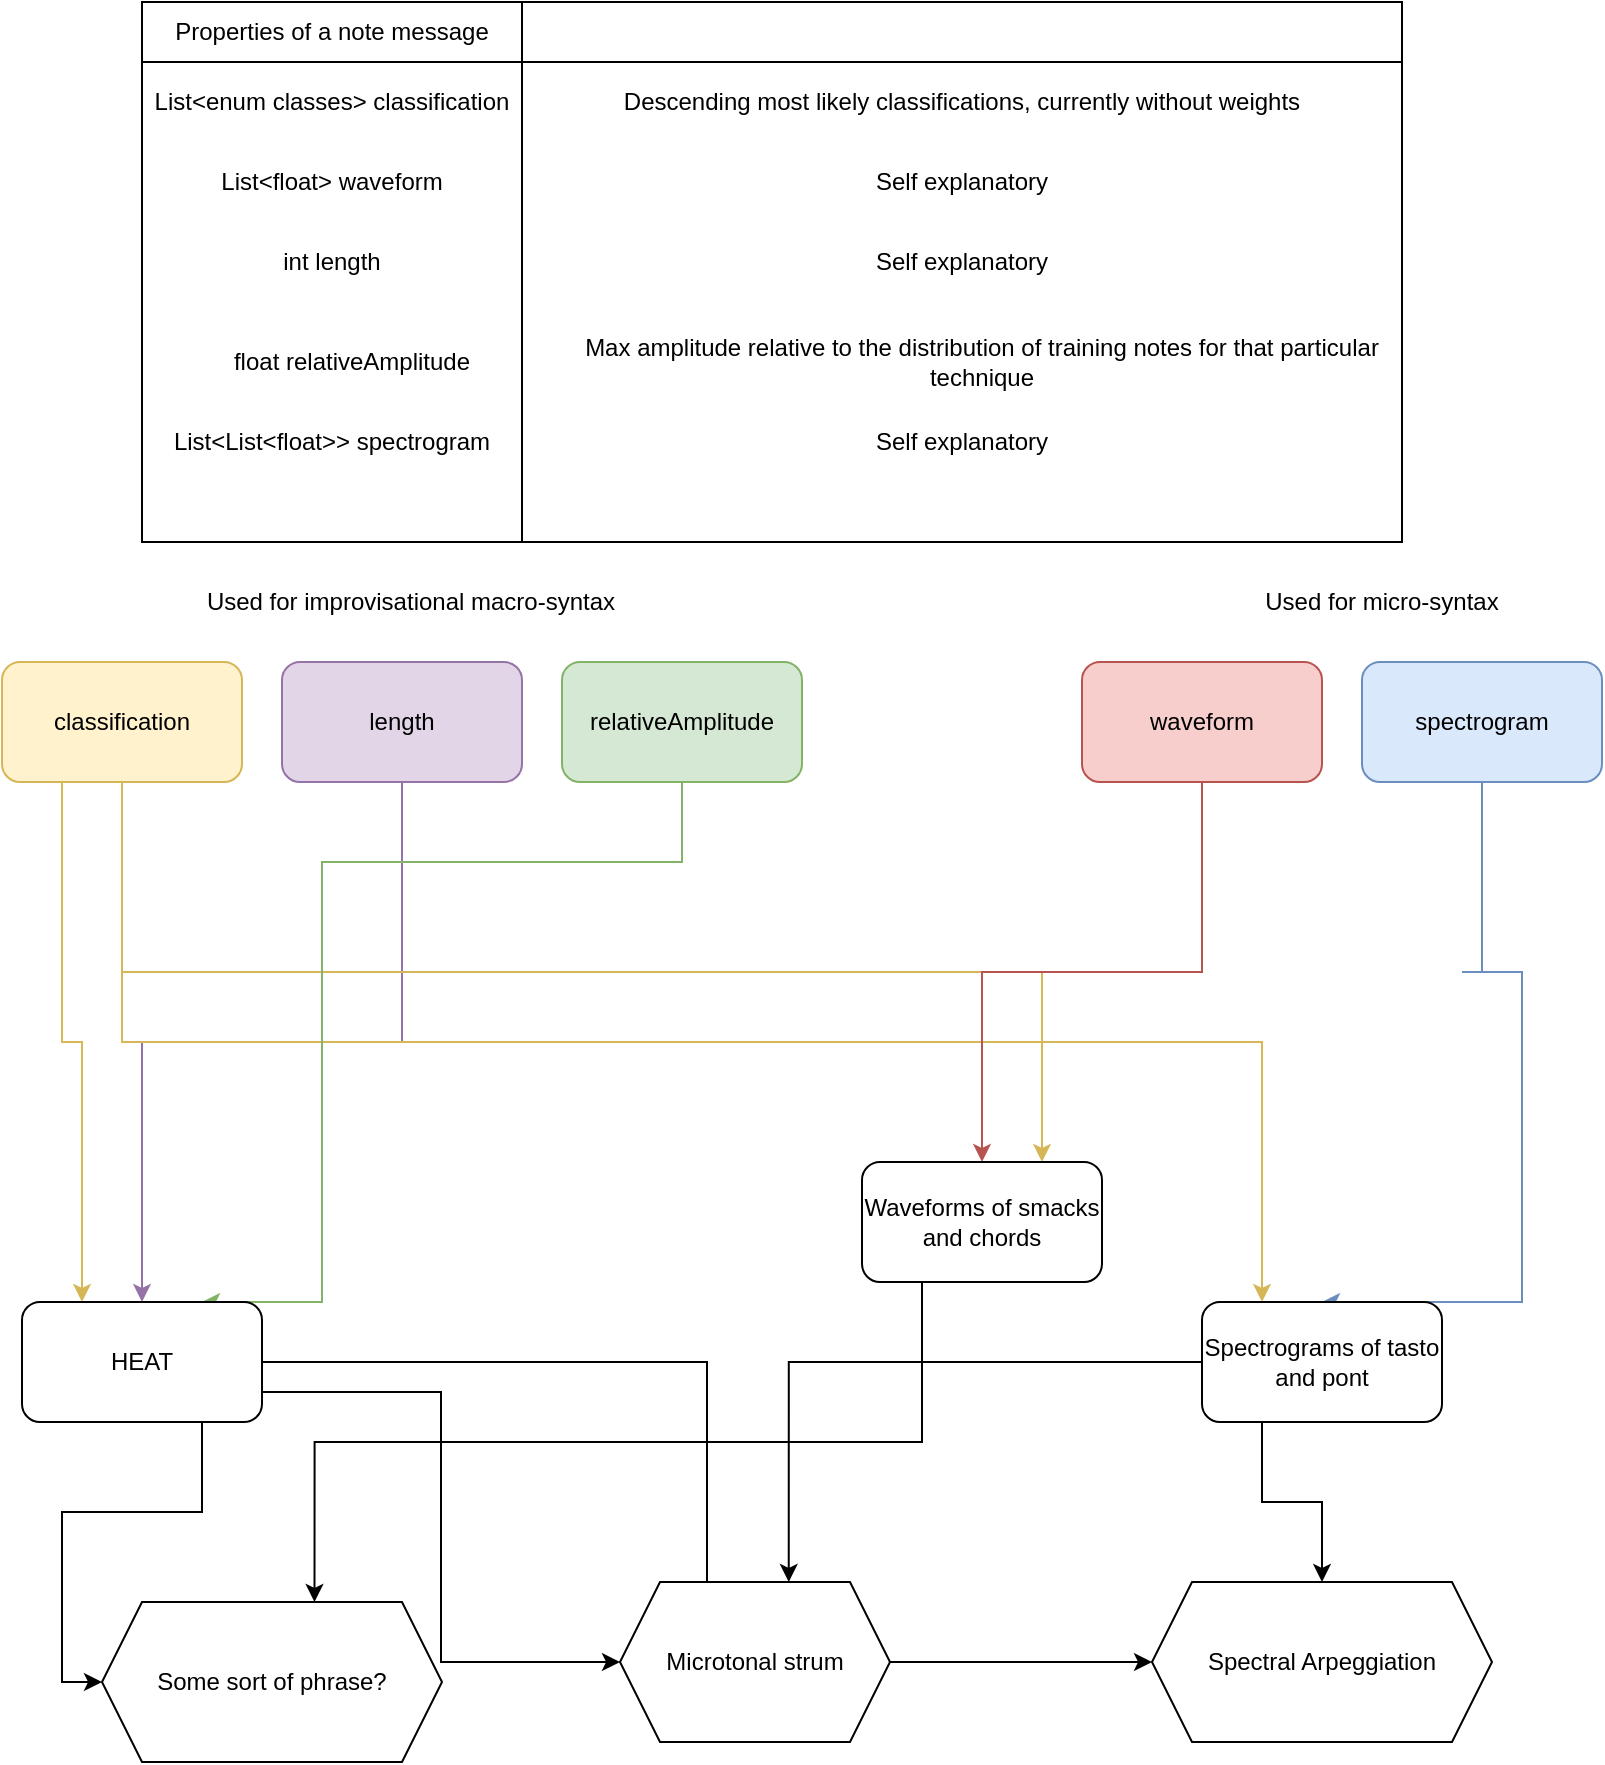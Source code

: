 <mxfile version="15.3.7" type="github">
  <diagram id="BDGeRAOKJIfFWt-nfXFW" name="Page-1">
    <mxGraphModel dx="1024" dy="669" grid="1" gridSize="10" guides="1" tooltips="1" connect="1" arrows="1" fold="1" page="1" pageScale="1" pageWidth="850" pageHeight="1100" math="0" shadow="0">
      <root>
        <mxCell id="0" />
        <mxCell id="1" parent="0" />
        <mxCell id="klXC1tTgGsR_19Xfir9O-11" value="&lt;span style=&quot;color: rgba(0 , 0 , 0 , 0) ; font-family: monospace ; font-size: 0px&quot;&gt;%3CmxGraphModel%3E%3Croot%3E%3CmxCell%20id%3D%220%22%2F%3E%3CmxCell%20id%3D%221%22%20parent%3D%220%22%2F%3E%3CmxCell%20id%3D%222%22%20value%3D%22List%26lt%3Benum%20classes%26gt%3B%20classification%22%20style%3D%22text%3BstrokeColor%3Dnone%3BfillColor%3Dnone%3Balign%3Dleft%3BverticalAlign%3Dtop%3BspacingLeft%3D4%3BspacingRight%3D4%3Boverflow%3Dhidden%3Brotatable%3D0%3Bpoints%3D%5B%5B0%2C0.5%5D%2C%5B1%2C0.5%5D%5D%3BportConstraint%3Deastwest%3B%22%20vertex%3D%221%22%20parent%3D%221%22%3E%3CmxGeometry%20x%3D%22130%22%20y%3D%22106%22%20width%3D%22470%22%20height%3D%2226%22%20as%3D%22geometry%22%2F%3E%3C%2FmxCell%3E%3C%2Froot%3E%3C%2FmxGraphModel%3E&lt;/span&gt;" style="shape=internalStorage;whiteSpace=wrap;html=1;backgroundOutline=1;dx=190;dy=30;" parent="1" vertex="1">
          <mxGeometry x="100" y="50" width="630" height="270" as="geometry" />
        </mxCell>
        <mxCell id="klXC1tTgGsR_19Xfir9O-13" value="&lt;span style=&quot;text-align: left&quot;&gt;List&amp;lt;float&amp;gt; waveform&lt;/span&gt;" style="text;html=1;strokeColor=none;fillColor=none;align=center;verticalAlign=middle;whiteSpace=wrap;rounded=0;" parent="1" vertex="1">
          <mxGeometry x="100" y="120" width="190" height="40" as="geometry" />
        </mxCell>
        <mxCell id="klXC1tTgGsR_19Xfir9O-14" value="Properties of a note message" style="text;html=1;strokeColor=none;fillColor=none;align=center;verticalAlign=middle;whiteSpace=wrap;rounded=0;" parent="1" vertex="1">
          <mxGeometry x="100" y="50" width="190" height="30" as="geometry" />
        </mxCell>
        <mxCell id="klXC1tTgGsR_19Xfir9O-15" value="&lt;span style=&quot;text-align: left&quot;&gt;List&amp;lt;enum classes&amp;gt; classification&lt;/span&gt;" style="text;html=1;strokeColor=none;fillColor=none;align=center;verticalAlign=middle;whiteSpace=wrap;rounded=0;" parent="1" vertex="1">
          <mxGeometry x="100" y="80" width="190" height="40" as="geometry" />
        </mxCell>
        <mxCell id="klXC1tTgGsR_19Xfir9O-16" value="&lt;span style=&quot;text-align: left&quot;&gt;int length&lt;/span&gt;" style="text;html=1;strokeColor=none;fillColor=none;align=center;verticalAlign=middle;whiteSpace=wrap;rounded=0;" parent="1" vertex="1">
          <mxGeometry x="100" y="160" width="190" height="40" as="geometry" />
        </mxCell>
        <mxCell id="klXC1tTgGsR_19Xfir9O-17" value="&lt;span style=&quot;text-align: left&quot;&gt;List&amp;lt;List&amp;lt;float&amp;gt;&amp;gt; spectrogram&lt;/span&gt;" style="text;html=1;strokeColor=none;fillColor=none;align=center;verticalAlign=middle;whiteSpace=wrap;rounded=0;" parent="1" vertex="1">
          <mxGeometry x="100" y="250" width="190" height="40" as="geometry" />
        </mxCell>
        <mxCell id="klXC1tTgGsR_19Xfir9O-18" value="Descending most likely classifications, currently without weights" style="text;html=1;strokeColor=none;fillColor=none;align=center;verticalAlign=middle;whiteSpace=wrap;rounded=0;" parent="1" vertex="1">
          <mxGeometry x="290" y="80" width="440" height="40" as="geometry" />
        </mxCell>
        <mxCell id="klXC1tTgGsR_19Xfir9O-19" value="Self explanatory" style="text;html=1;strokeColor=none;fillColor=none;align=center;verticalAlign=middle;whiteSpace=wrap;rounded=0;" parent="1" vertex="1">
          <mxGeometry x="290" y="120" width="440" height="40" as="geometry" />
        </mxCell>
        <mxCell id="klXC1tTgGsR_19Xfir9O-20" value="Self explanatory" style="text;html=1;strokeColor=none;fillColor=none;align=center;verticalAlign=middle;whiteSpace=wrap;rounded=0;" parent="1" vertex="1">
          <mxGeometry x="290" y="160" width="440" height="40" as="geometry" />
        </mxCell>
        <mxCell id="klXC1tTgGsR_19Xfir9O-21" value="Self explanatory" style="text;html=1;strokeColor=none;fillColor=none;align=center;verticalAlign=middle;whiteSpace=wrap;rounded=0;" parent="1" vertex="1">
          <mxGeometry x="290" y="250" width="440" height="40" as="geometry" />
        </mxCell>
        <mxCell id="klXC1tTgGsR_19Xfir9O-39" style="edgeStyle=orthogonalEdgeStyle;rounded=0;orthogonalLoop=1;jettySize=auto;html=1;exitX=0.5;exitY=1;exitDx=0;exitDy=0;fillColor=#e1d5e7;strokeColor=#9673a6;entryX=0.5;entryY=0;entryDx=0;entryDy=0;" parent="1" source="klXC1tTgGsR_19Xfir9O-22" target="GBBmLjYDSQFaGR_Ew5fD-2" edge="1">
          <mxGeometry relative="1" as="geometry">
            <mxPoint x="145" y="620" as="targetPoint" />
          </mxGeometry>
        </mxCell>
        <mxCell id="klXC1tTgGsR_19Xfir9O-22" value="length" style="rounded=1;whiteSpace=wrap;html=1;fillColor=#e1d5e7;strokeColor=#9673a6;" parent="1" vertex="1">
          <mxGeometry x="170" y="380" width="120" height="60" as="geometry" />
        </mxCell>
        <mxCell id="klXC1tTgGsR_19Xfir9O-35" style="edgeStyle=orthogonalEdgeStyle;rounded=0;orthogonalLoop=1;jettySize=auto;html=1;exitX=0.5;exitY=1;exitDx=0;exitDy=0;entryX=0.5;entryY=0;entryDx=0;entryDy=0;fillColor=#dae8fc;strokeColor=#6c8ebf;" parent="1" source="klXC1tTgGsR_19Xfir9O-23" target="xUyEJggl2aHflqktqvxW-10" edge="1">
          <mxGeometry relative="1" as="geometry">
            <mxPoint x="567.5" y="590" as="targetPoint" />
            <Array as="points">
              <mxPoint x="760" y="535" />
              <mxPoint x="790" y="535" />
              <mxPoint x="790" y="670" />
            </Array>
          </mxGeometry>
        </mxCell>
        <mxCell id="klXC1tTgGsR_19Xfir9O-23" value="spectrogram" style="rounded=1;whiteSpace=wrap;html=1;fillColor=#dae8fc;strokeColor=#6c8ebf;" parent="1" vertex="1">
          <mxGeometry x="710" y="380" width="120" height="60" as="geometry" />
        </mxCell>
        <mxCell id="klXC1tTgGsR_19Xfir9O-25" value="&lt;span style=&quot;text-align: left&quot;&gt;float relativeAmplitude&lt;/span&gt;" style="text;html=1;strokeColor=none;fillColor=none;align=center;verticalAlign=middle;whiteSpace=wrap;rounded=0;" parent="1" vertex="1">
          <mxGeometry x="110" y="210" width="190" height="40" as="geometry" />
        </mxCell>
        <mxCell id="klXC1tTgGsR_19Xfir9O-26" value="Max amplitude relative to the distribution of training notes for that particular technique" style="text;html=1;strokeColor=none;fillColor=none;align=center;verticalAlign=middle;whiteSpace=wrap;rounded=0;" parent="1" vertex="1">
          <mxGeometry x="300" y="210" width="440" height="40" as="geometry" />
        </mxCell>
        <mxCell id="klXC1tTgGsR_19Xfir9O-36" style="edgeStyle=orthogonalEdgeStyle;rounded=0;orthogonalLoop=1;jettySize=auto;html=1;exitX=0.5;exitY=1;exitDx=0;exitDy=0;entryX=0.75;entryY=0;entryDx=0;entryDy=0;fillColor=#fff2cc;strokeColor=#d6b656;" parent="1" source="klXC1tTgGsR_19Xfir9O-28" target="xUyEJggl2aHflqktqvxW-9" edge="1">
          <mxGeometry relative="1" as="geometry">
            <mxPoint x="525" y="590" as="targetPoint" />
          </mxGeometry>
        </mxCell>
        <mxCell id="xUyEJggl2aHflqktqvxW-13" style="edgeStyle=orthogonalEdgeStyle;rounded=0;orthogonalLoop=1;jettySize=auto;html=1;exitX=0.5;exitY=1;exitDx=0;exitDy=0;entryX=0.25;entryY=0;entryDx=0;entryDy=0;fillColor=#fff2cc;strokeColor=#d6b656;" parent="1" source="klXC1tTgGsR_19Xfir9O-28" target="xUyEJggl2aHflqktqvxW-10" edge="1">
          <mxGeometry relative="1" as="geometry" />
        </mxCell>
        <mxCell id="GBBmLjYDSQFaGR_Ew5fD-7" style="edgeStyle=orthogonalEdgeStyle;rounded=0;orthogonalLoop=1;jettySize=auto;html=1;exitX=0.25;exitY=1;exitDx=0;exitDy=0;entryX=0.25;entryY=0;entryDx=0;entryDy=0;fillColor=#fff2cc;strokeColor=#d6b656;" edge="1" parent="1" source="klXC1tTgGsR_19Xfir9O-28" target="GBBmLjYDSQFaGR_Ew5fD-2">
          <mxGeometry relative="1" as="geometry" />
        </mxCell>
        <mxCell id="klXC1tTgGsR_19Xfir9O-28" value="classification" style="rounded=1;whiteSpace=wrap;html=1;fillColor=#fff2cc;strokeColor=#d6b656;" parent="1" vertex="1">
          <mxGeometry x="30" y="380" width="120" height="60" as="geometry" />
        </mxCell>
        <mxCell id="GBBmLjYDSQFaGR_Ew5fD-6" style="edgeStyle=orthogonalEdgeStyle;rounded=0;orthogonalLoop=1;jettySize=auto;html=1;exitX=0.5;exitY=1;exitDx=0;exitDy=0;entryX=0.5;entryY=0;entryDx=0;entryDy=0;fillColor=#f8cecc;strokeColor=#b85450;" edge="1" parent="1" source="klXC1tTgGsR_19Xfir9O-32" target="xUyEJggl2aHflqktqvxW-9">
          <mxGeometry relative="1" as="geometry" />
        </mxCell>
        <mxCell id="klXC1tTgGsR_19Xfir9O-32" value="waveform" style="rounded=1;whiteSpace=wrap;html=1;fillColor=#f8cecc;strokeColor=#b85450;" parent="1" vertex="1">
          <mxGeometry x="570" y="380" width="120" height="60" as="geometry" />
        </mxCell>
        <mxCell id="klXC1tTgGsR_19Xfir9O-40" style="edgeStyle=orthogonalEdgeStyle;rounded=0;orthogonalLoop=1;jettySize=auto;html=1;exitX=0.5;exitY=1;exitDx=0;exitDy=0;entryX=0.75;entryY=0;entryDx=0;entryDy=0;fillColor=#d5e8d4;strokeColor=#82b366;" parent="1" source="klXC1tTgGsR_19Xfir9O-34" target="GBBmLjYDSQFaGR_Ew5fD-2" edge="1">
          <mxGeometry relative="1" as="geometry">
            <Array as="points">
              <mxPoint x="370" y="480" />
              <mxPoint x="190" y="480" />
            </Array>
            <mxPoint x="166.25" y="620" as="targetPoint" />
          </mxGeometry>
        </mxCell>
        <mxCell id="klXC1tTgGsR_19Xfir9O-34" value="relativeAmplitude" style="rounded=1;whiteSpace=wrap;html=1;fillColor=#d5e8d4;strokeColor=#82b366;" parent="1" vertex="1">
          <mxGeometry x="310" y="380" width="120" height="60" as="geometry" />
        </mxCell>
        <mxCell id="GBBmLjYDSQFaGR_Ew5fD-14" style="edgeStyle=orthogonalEdgeStyle;rounded=0;orthogonalLoop=1;jettySize=auto;html=1;exitX=0.25;exitY=1;exitDx=0;exitDy=0;entryX=0.625;entryY=0;entryDx=0;entryDy=0;" edge="1" parent="1" source="xUyEJggl2aHflqktqvxW-9" target="GBBmLjYDSQFaGR_Ew5fD-13">
          <mxGeometry relative="1" as="geometry" />
        </mxCell>
        <mxCell id="xUyEJggl2aHflqktqvxW-9" value="Waveforms of smacks and chords" style="rounded=1;whiteSpace=wrap;html=1;" parent="1" vertex="1">
          <mxGeometry x="460" y="630" width="120" height="60" as="geometry" />
        </mxCell>
        <mxCell id="GBBmLjYDSQFaGR_Ew5fD-10" style="edgeStyle=orthogonalEdgeStyle;rounded=0;orthogonalLoop=1;jettySize=auto;html=1;exitX=0.25;exitY=1;exitDx=0;exitDy=0;entryX=0.5;entryY=0;entryDx=0;entryDy=0;" edge="1" parent="1" source="xUyEJggl2aHflqktqvxW-10" target="GBBmLjYDSQFaGR_Ew5fD-8">
          <mxGeometry relative="1" as="geometry" />
        </mxCell>
        <mxCell id="GBBmLjYDSQFaGR_Ew5fD-12" style="edgeStyle=orthogonalEdgeStyle;rounded=0;orthogonalLoop=1;jettySize=auto;html=1;exitX=0;exitY=0.5;exitDx=0;exitDy=0;entryX=0.625;entryY=0;entryDx=0;entryDy=0;" edge="1" parent="1" source="xUyEJggl2aHflqktqvxW-10" target="GBBmLjYDSQFaGR_Ew5fD-11">
          <mxGeometry relative="1" as="geometry" />
        </mxCell>
        <mxCell id="xUyEJggl2aHflqktqvxW-10" value="Spectrograms of tasto and pont" style="rounded=1;whiteSpace=wrap;html=1;" parent="1" vertex="1">
          <mxGeometry x="630" y="700" width="120" height="60" as="geometry" />
        </mxCell>
        <mxCell id="GBBmLjYDSQFaGR_Ew5fD-16" style="edgeStyle=orthogonalEdgeStyle;rounded=0;orthogonalLoop=1;jettySize=auto;html=1;exitX=0.75;exitY=1;exitDx=0;exitDy=0;entryX=0;entryY=0.5;entryDx=0;entryDy=0;" edge="1" parent="1" source="GBBmLjYDSQFaGR_Ew5fD-2" target="GBBmLjYDSQFaGR_Ew5fD-13">
          <mxGeometry relative="1" as="geometry" />
        </mxCell>
        <mxCell id="GBBmLjYDSQFaGR_Ew5fD-17" style="edgeStyle=orthogonalEdgeStyle;rounded=0;orthogonalLoop=1;jettySize=auto;html=1;exitX=1;exitY=0.75;exitDx=0;exitDy=0;entryX=0;entryY=0.5;entryDx=0;entryDy=0;" edge="1" parent="1" source="GBBmLjYDSQFaGR_Ew5fD-2" target="GBBmLjYDSQFaGR_Ew5fD-11">
          <mxGeometry relative="1" as="geometry" />
        </mxCell>
        <mxCell id="GBBmLjYDSQFaGR_Ew5fD-18" style="edgeStyle=orthogonalEdgeStyle;rounded=0;orthogonalLoop=1;jettySize=auto;html=1;exitX=1;exitY=0.5;exitDx=0;exitDy=0;entryX=0;entryY=0.5;entryDx=0;entryDy=0;" edge="1" parent="1" source="GBBmLjYDSQFaGR_Ew5fD-2" target="GBBmLjYDSQFaGR_Ew5fD-8">
          <mxGeometry relative="1" as="geometry" />
        </mxCell>
        <mxCell id="GBBmLjYDSQFaGR_Ew5fD-2" value="HEAT" style="rounded=1;whiteSpace=wrap;html=1;" vertex="1" parent="1">
          <mxGeometry x="40" y="700" width="120" height="60" as="geometry" />
        </mxCell>
        <mxCell id="GBBmLjYDSQFaGR_Ew5fD-4" value="Used for improvisational macro-syntax" style="text;html=1;strokeColor=none;fillColor=none;align=center;verticalAlign=middle;whiteSpace=wrap;rounded=0;" vertex="1" parent="1">
          <mxGeometry x="130" y="340" width="209" height="20" as="geometry" />
        </mxCell>
        <mxCell id="GBBmLjYDSQFaGR_Ew5fD-5" value="Used for micro-syntax" style="text;html=1;strokeColor=none;fillColor=none;align=center;verticalAlign=middle;whiteSpace=wrap;rounded=0;" vertex="1" parent="1">
          <mxGeometry x="630" y="340" width="180" height="20" as="geometry" />
        </mxCell>
        <mxCell id="GBBmLjYDSQFaGR_Ew5fD-8" value="Spectral Arpeggiation" style="shape=hexagon;perimeter=hexagonPerimeter2;whiteSpace=wrap;html=1;fixedSize=1;" vertex="1" parent="1">
          <mxGeometry x="605" y="840" width="170" height="80" as="geometry" />
        </mxCell>
        <mxCell id="GBBmLjYDSQFaGR_Ew5fD-11" value="Microtonal strum" style="shape=hexagon;perimeter=hexagonPerimeter2;whiteSpace=wrap;html=1;fixedSize=1;" vertex="1" parent="1">
          <mxGeometry x="339" y="840" width="135" height="80" as="geometry" />
        </mxCell>
        <mxCell id="GBBmLjYDSQFaGR_Ew5fD-13" value="Some sort of phrase?" style="shape=hexagon;perimeter=hexagonPerimeter2;whiteSpace=wrap;html=1;fixedSize=1;" vertex="1" parent="1">
          <mxGeometry x="80" y="850" width="170" height="80" as="geometry" />
        </mxCell>
      </root>
    </mxGraphModel>
  </diagram>
</mxfile>
